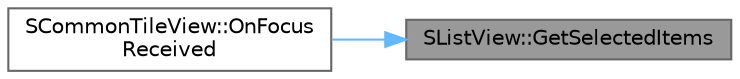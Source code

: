 digraph "SListView::GetSelectedItems"
{
 // INTERACTIVE_SVG=YES
 // LATEX_PDF_SIZE
  bgcolor="transparent";
  edge [fontname=Helvetica,fontsize=10,labelfontname=Helvetica,labelfontsize=10];
  node [fontname=Helvetica,fontsize=10,shape=box,height=0.2,width=0.4];
  rankdir="RL";
  Node1 [id="Node000001",label="SListView::GetSelectedItems",height=0.2,width=0.4,color="gray40", fillcolor="grey60", style="filled", fontcolor="black",tooltip="Returns a list of selected item indices, or an empty array if nothing is selected."];
  Node1 -> Node2 [id="edge1_Node000001_Node000002",dir="back",color="steelblue1",style="solid",tooltip=" "];
  Node2 [id="Node000002",label="SCommonTileView::OnFocus\lReceived",height=0.2,width=0.4,color="grey40", fillcolor="white", style="filled",URL="$d4/d4a/classSCommonTileView.html#af3a5e1b8c8ef8f1f661afff0c5253710",tooltip="Called when focus is given to this widget."];
}
